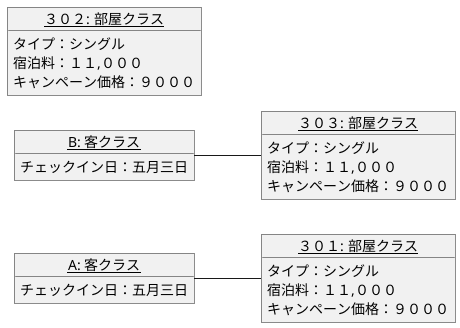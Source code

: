 @startuml
left to right direction
object "<u>A: 客クラス</u>" as k0 {
チェックイン日：五月三日
}
object "<u>B: 客クラス</u>" as k1 {
チェックイン日：五月三日
}
object "<u>３０１: 部屋クラス</u>" as k2 {
タイプ：シングル
宿泊料：１１,０００
キャンペーン価格：９０００

}
object "<u>３０２: 部屋クラス</u>" as k4 {
    タイプ：シングル
宿泊料：１１,０００
キャンペーン価格：９０００
}
object "<u>３０３: 部屋クラス</u>" as k3 {
    タイプ：シングル
宿泊料：１１,０００
キャンペーン価格：９０００
}
k0--k2
k1--k3
